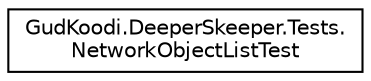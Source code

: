 digraph "Graphical Class Hierarchy"
{
 // LATEX_PDF_SIZE
  edge [fontname="Helvetica",fontsize="10",labelfontname="Helvetica",labelfontsize="10"];
  node [fontname="Helvetica",fontsize="10",shape=record];
  rankdir="LR";
  Node0 [label="GudKoodi.DeeperSkeeper.Tests.\lNetworkObjectListTest",height=0.2,width=0.4,color="black", fillcolor="white", style="filled",URL="$class_gud_koodi_1_1_deeper_skeeper_1_1_tests_1_1_network_object_list_test.html",tooltip=" "];
}
